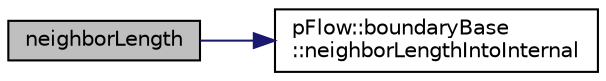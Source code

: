 digraph "neighborLength"
{
 // LATEX_PDF_SIZE
  edge [fontname="Helvetica",fontsize="10",labelfontname="Helvetica",labelfontsize="10"];
  node [fontname="Helvetica",fontsize="10",shape=record];
  rankdir="LR";
  Node1 [label="neighborLength",height=0.2,width=0.4,color="black", fillcolor="grey75", style="filled", fontcolor="black",tooltip="The distance length from boundary plane where neighbor particles still exist in that distance."];
  Node1 -> Node2 [color="midnightblue",fontsize="10",style="solid",fontname="Helvetica"];
  Node2 [label="pFlow::boundaryBase\l::neighborLengthIntoInternal",height=0.2,width=0.4,color="black", fillcolor="white", style="filled",URL="$classpFlow_1_1boundaryBase.html#a036b5bec4602732dfc1adc26d28436a1",tooltip="The length from boundary plane into the domain where beyond that distance internal points exist."];
}

